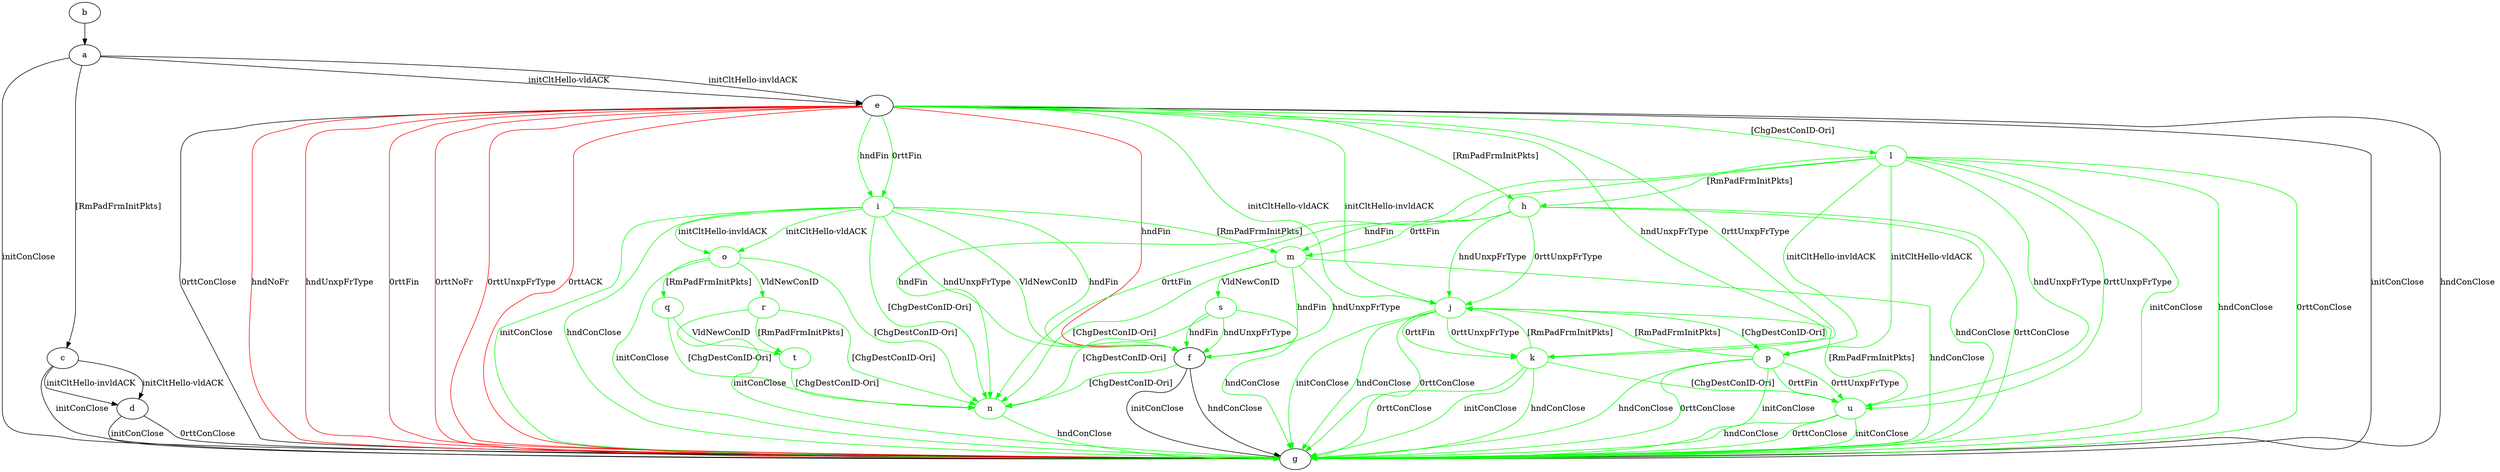digraph "" {
	a -> c	[key=0,
		label="[RmPadFrmInitPkts] "];
	a -> e	[key=0,
		label="initCltHello-vldACK "];
	a -> e	[key=1,
		label="initCltHello-invldACK "];
	a -> g	[key=0,
		label="initConClose "];
	b -> a	[key=0];
	c -> d	[key=0,
		label="initCltHello-vldACK "];
	c -> d	[key=1,
		label="initCltHello-invldACK "];
	c -> g	[key=0,
		label="initConClose "];
	d -> g	[key=0,
		label="initConClose "];
	d -> g	[key=1,
		label="0rttConClose "];
	e -> f	[key=0,
		color=red,
		label="hndFin "];
	e -> g	[key=0,
		label="initConClose "];
	e -> g	[key=1,
		label="hndConClose "];
	e -> g	[key=2,
		label="0rttConClose "];
	e -> g	[key=3,
		color=red,
		label="hndNoFr "];
	e -> g	[key=4,
		color=red,
		label="hndUnxpFrType "];
	e -> g	[key=5,
		color=red,
		label="0rttFin "];
	e -> g	[key=6,
		color=red,
		label="0rttNoFr "];
	e -> g	[key=7,
		color=red,
		label="0rttUnxpFrType "];
	e -> g	[key=8,
		color=red,
		label="0rttACK "];
	h	[color=green];
	e -> h	[key=0,
		color=green,
		label="[RmPadFrmInitPkts] "];
	i	[color=green];
	e -> i	[key=0,
		color=green,
		label="hndFin "];
	e -> i	[key=1,
		color=green,
		label="0rttFin "];
	j	[color=green];
	e -> j	[key=0,
		color=green,
		label="initCltHello-vldACK "];
	e -> j	[key=1,
		color=green,
		label="initCltHello-invldACK "];
	k	[color=green];
	e -> k	[key=0,
		color=green,
		label="hndUnxpFrType "];
	e -> k	[key=1,
		color=green,
		label="0rttUnxpFrType "];
	l	[color=green];
	e -> l	[key=0,
		color=green,
		label="[ChgDestConID-Ori] "];
	f -> g	[key=0,
		label="initConClose "];
	f -> g	[key=1,
		label="hndConClose "];
	n	[color=green];
	f -> n	[key=0,
		color=green,
		label="[ChgDestConID-Ori] "];
	h -> g	[key=0,
		color=green,
		label="hndConClose "];
	h -> g	[key=1,
		color=green,
		label="0rttConClose "];
	h -> j	[key=0,
		color=green,
		label="hndUnxpFrType "];
	h -> j	[key=1,
		color=green,
		label="0rttUnxpFrType "];
	m	[color=green];
	h -> m	[key=0,
		color=green,
		label="hndFin "];
	h -> m	[key=1,
		color=green,
		label="0rttFin "];
	i -> f	[key=0,
		color=green,
		label="hndFin "];
	i -> f	[key=1,
		color=green,
		label="hndUnxpFrType "];
	i -> f	[key=2,
		color=green,
		label="VldNewConID "];
	i -> g	[key=0,
		color=green,
		label="initConClose "];
	i -> g	[key=1,
		color=green,
		label="hndConClose "];
	i -> m	[key=0,
		color=green,
		label="[RmPadFrmInitPkts] "];
	i -> n	[key=0,
		color=green,
		label="[ChgDestConID-Ori] "];
	o	[color=green];
	i -> o	[key=0,
		color=green,
		label="initCltHello-vldACK "];
	i -> o	[key=1,
		color=green,
		label="initCltHello-invldACK "];
	j -> g	[key=0,
		color=green,
		label="initConClose "];
	j -> g	[key=1,
		color=green,
		label="hndConClose "];
	j -> g	[key=2,
		color=green,
		label="0rttConClose "];
	j -> k	[key=0,
		color=green,
		label="0rttFin "];
	j -> k	[key=1,
		color=green,
		label="0rttUnxpFrType "];
	p	[color=green];
	j -> p	[key=0,
		color=green,
		label="[ChgDestConID-Ori] "];
	k -> g	[key=0,
		color=green,
		label="initConClose "];
	k -> g	[key=1,
		color=green,
		label="hndConClose "];
	k -> g	[key=2,
		color=green,
		label="0rttConClose "];
	k -> j	[key=0,
		color=green,
		label="[RmPadFrmInitPkts] "];
	u	[color=green];
	k -> u	[key=0,
		color=green,
		label="[ChgDestConID-Ori] "];
	l -> g	[key=0,
		color=green,
		label="initConClose "];
	l -> g	[key=1,
		color=green,
		label="hndConClose "];
	l -> g	[key=2,
		color=green,
		label="0rttConClose "];
	l -> h	[key=0,
		color=green,
		label="[RmPadFrmInitPkts] "];
	l -> n	[key=0,
		color=green,
		label="hndFin "];
	l -> n	[key=1,
		color=green,
		label="0rttFin "];
	l -> p	[key=0,
		color=green,
		label="initCltHello-vldACK "];
	l -> p	[key=1,
		color=green,
		label="initCltHello-invldACK "];
	l -> u	[key=0,
		color=green,
		label="hndUnxpFrType "];
	l -> u	[key=1,
		color=green,
		label="0rttUnxpFrType "];
	m -> f	[key=0,
		color=green,
		label="hndFin "];
	m -> f	[key=1,
		color=green,
		label="hndUnxpFrType "];
	m -> g	[key=0,
		color=green,
		label="hndConClose "];
	m -> n	[key=0,
		color=green,
		label="[ChgDestConID-Ori] "];
	s	[color=green];
	m -> s	[key=0,
		color=green,
		label="VldNewConID "];
	n -> g	[key=0,
		color=green,
		label="hndConClose "];
	o -> g	[key=0,
		color=green,
		label="initConClose "];
	o -> n	[key=0,
		color=green,
		label="[ChgDestConID-Ori] "];
	q	[color=green];
	o -> q	[key=0,
		color=green,
		label="[RmPadFrmInitPkts] "];
	r	[color=green];
	o -> r	[key=0,
		color=green,
		label="VldNewConID "];
	p -> g	[key=0,
		color=green,
		label="initConClose "];
	p -> g	[key=1,
		color=green,
		label="hndConClose "];
	p -> g	[key=2,
		color=green,
		label="0rttConClose "];
	p -> j	[key=0,
		color=green,
		label="[RmPadFrmInitPkts] "];
	p -> u	[key=0,
		color=green,
		label="0rttFin "];
	p -> u	[key=1,
		color=green,
		label="0rttUnxpFrType "];
	q -> n	[key=0,
		color=green,
		label="[ChgDestConID-Ori] "];
	t	[color=green];
	q -> t	[key=0,
		color=green,
		label="VldNewConID "];
	r -> g	[key=0,
		color=green,
		label="initConClose "];
	r -> n	[key=0,
		color=green,
		label="[ChgDestConID-Ori] "];
	r -> t	[key=0,
		color=green,
		label="[RmPadFrmInitPkts] "];
	s -> f	[key=0,
		color=green,
		label="hndFin "];
	s -> f	[key=1,
		color=green,
		label="hndUnxpFrType "];
	s -> g	[key=0,
		color=green,
		label="hndConClose "];
	s -> n	[key=0,
		color=green,
		label="[ChgDestConID-Ori] "];
	t -> n	[key=0,
		color=green,
		label="[ChgDestConID-Ori] "];
	u -> g	[key=0,
		color=green,
		label="initConClose "];
	u -> g	[key=1,
		color=green,
		label="hndConClose "];
	u -> g	[key=2,
		color=green,
		label="0rttConClose "];
	u -> j	[key=0,
		color=green,
		label="[RmPadFrmInitPkts] "];
}

